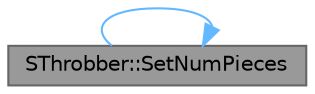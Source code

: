 digraph "SThrobber::SetNumPieces"
{
 // INTERACTIVE_SVG=YES
 // LATEX_PDF_SIZE
  bgcolor="transparent";
  edge [fontname=Helvetica,fontsize=10,labelfontname=Helvetica,labelfontsize=10];
  node [fontname=Helvetica,fontsize=10,shape=box,height=0.2,width=0.4];
  rankdir="LR";
  Node1 [id="Node000001",label="SThrobber::SetNumPieces",height=0.2,width=0.4,color="gray40", fillcolor="grey60", style="filled", fontcolor="black",tooltip="Sets how many pieces there are."];
  Node1 -> Node1 [id="edge1_Node000001_Node000001",color="steelblue1",style="solid",tooltip=" "];
}
